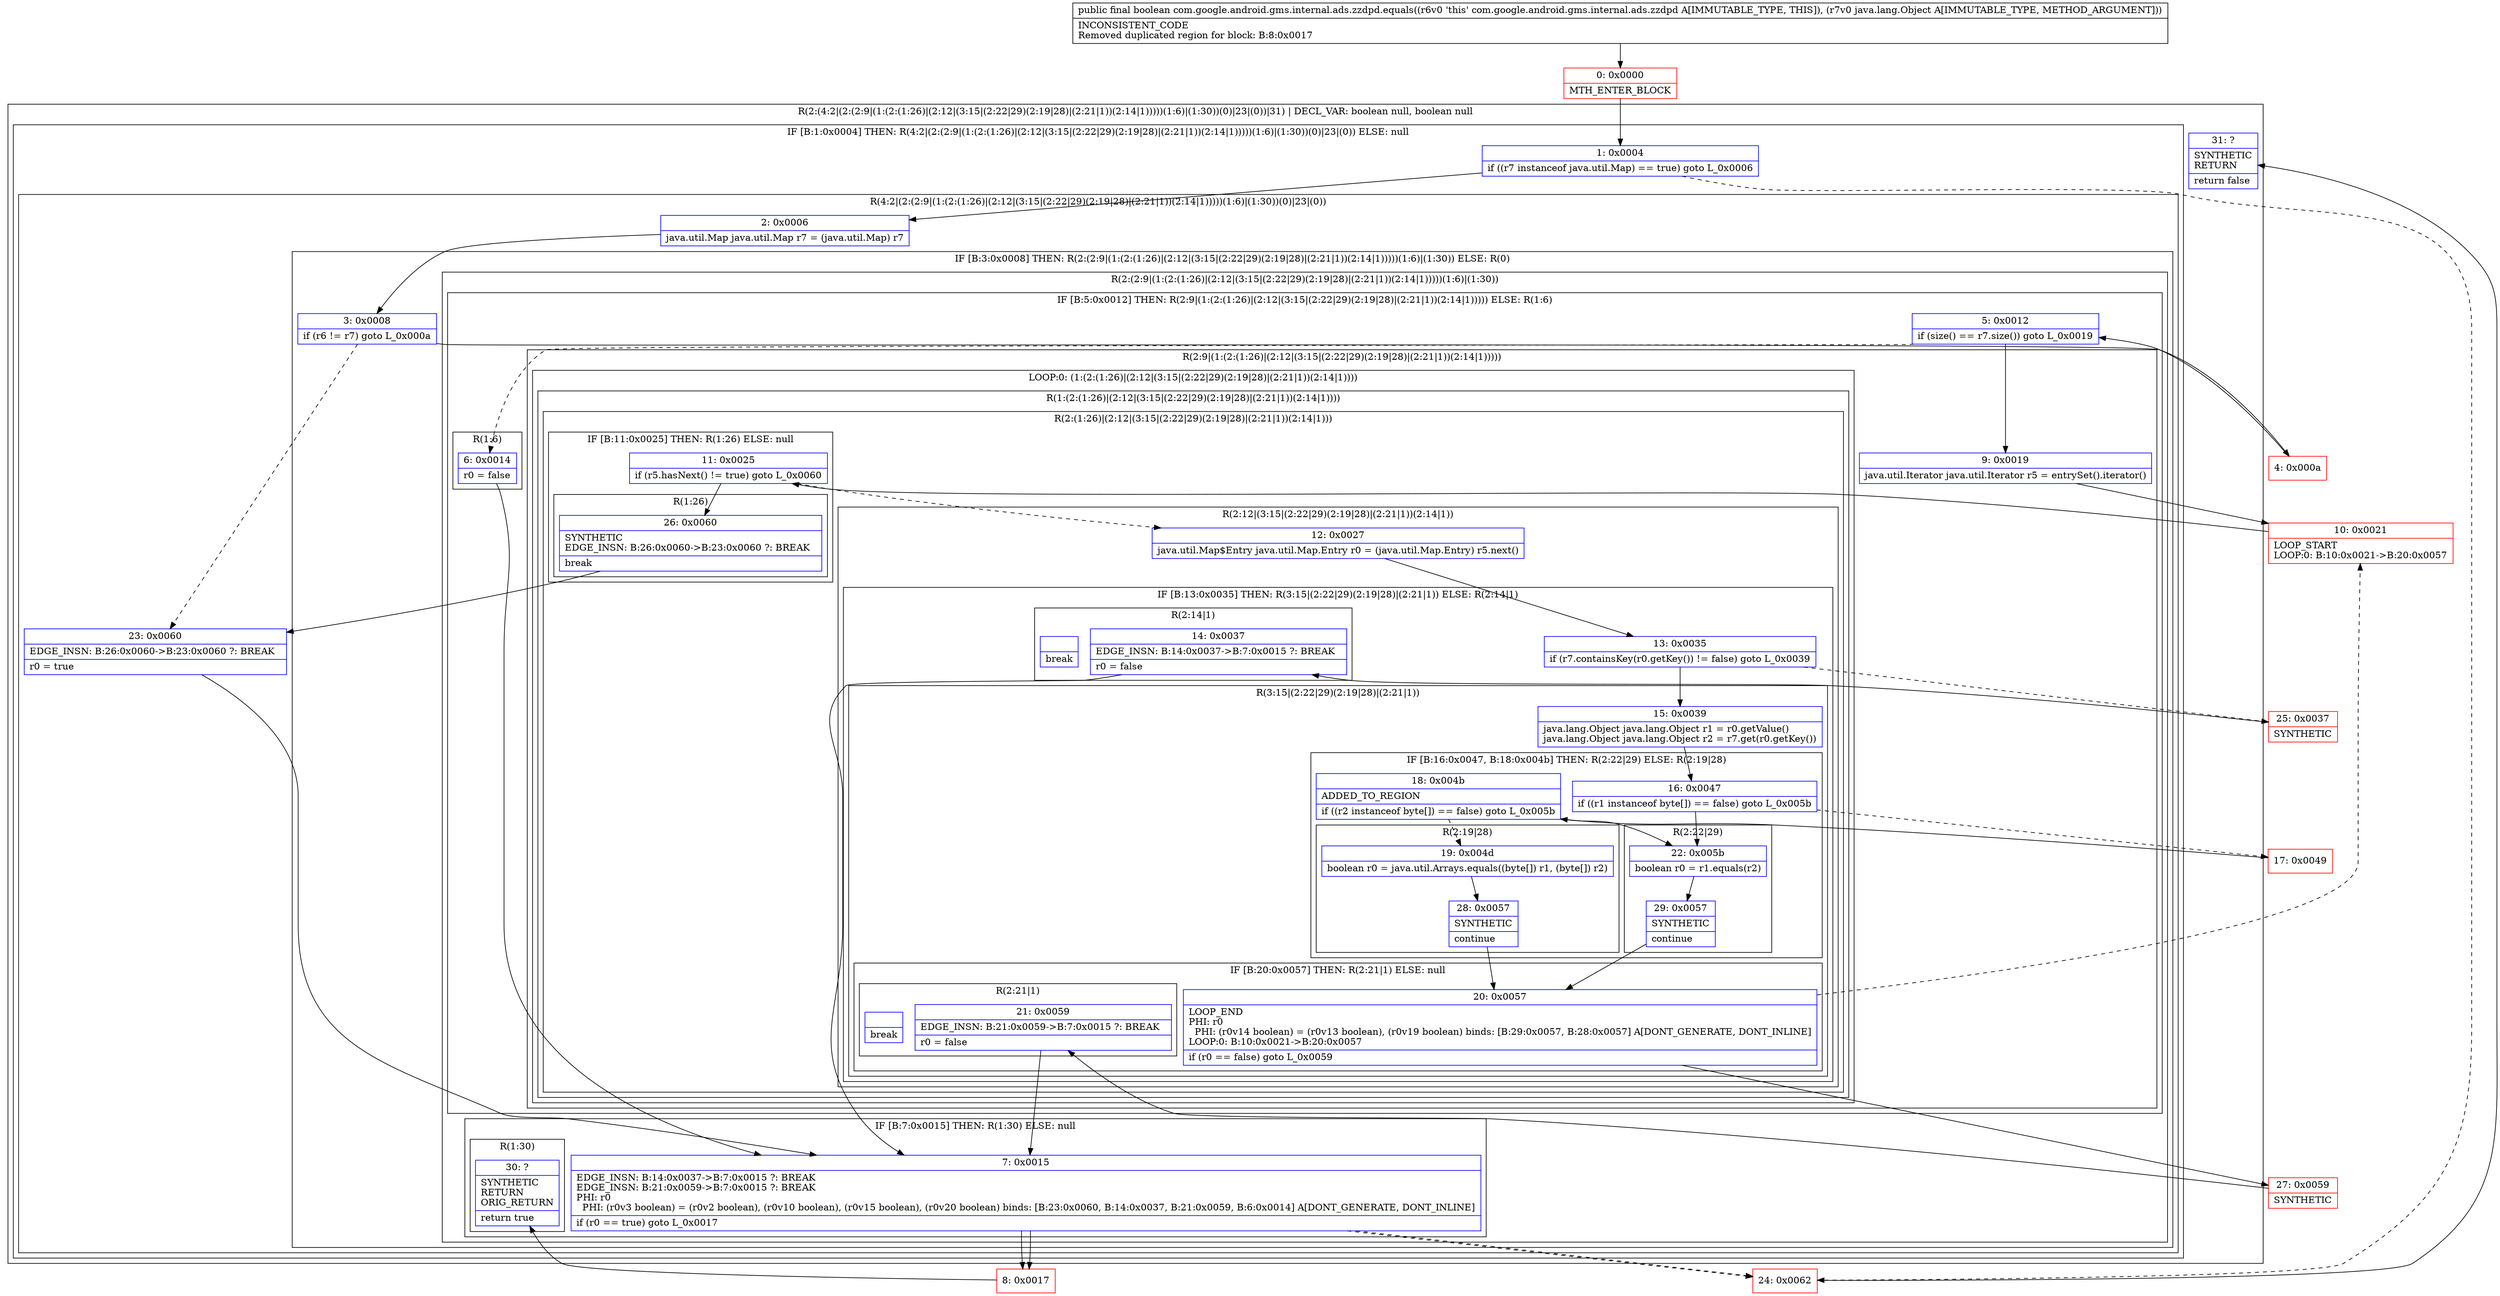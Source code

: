 digraph "CFG forcom.google.android.gms.internal.ads.zzdpd.equals(Ljava\/lang\/Object;)Z" {
subgraph cluster_Region_2039996177 {
label = "R(2:(4:2|(2:(2:9|(1:(2:(1:26)|(2:12|(3:15|(2:22|29)(2:19|28)|(2:21|1))(2:14|1)))))(1:6)|(1:30))(0)|23|(0))|31) | DECL_VAR: boolean null, boolean null\l";
node [shape=record,color=blue];
subgraph cluster_IfRegion_1745630536 {
label = "IF [B:1:0x0004] THEN: R(4:2|(2:(2:9|(1:(2:(1:26)|(2:12|(3:15|(2:22|29)(2:19|28)|(2:21|1))(2:14|1)))))(1:6)|(1:30))(0)|23|(0)) ELSE: null";
node [shape=record,color=blue];
Node_1 [shape=record,label="{1\:\ 0x0004|if ((r7 instanceof java.util.Map) == true) goto L_0x0006\l}"];
subgraph cluster_Region_1450595027 {
label = "R(4:2|(2:(2:9|(1:(2:(1:26)|(2:12|(3:15|(2:22|29)(2:19|28)|(2:21|1))(2:14|1)))))(1:6)|(1:30))(0)|23|(0))";
node [shape=record,color=blue];
Node_2 [shape=record,label="{2\:\ 0x0006|java.util.Map java.util.Map r7 = (java.util.Map) r7\l}"];
subgraph cluster_IfRegion_500561093 {
label = "IF [B:3:0x0008] THEN: R(2:(2:9|(1:(2:(1:26)|(2:12|(3:15|(2:22|29)(2:19|28)|(2:21|1))(2:14|1)))))(1:6)|(1:30)) ELSE: R(0)";
node [shape=record,color=blue];
Node_3 [shape=record,label="{3\:\ 0x0008|if (r6 != r7) goto L_0x000a\l}"];
subgraph cluster_Region_1164540566 {
label = "R(2:(2:9|(1:(2:(1:26)|(2:12|(3:15|(2:22|29)(2:19|28)|(2:21|1))(2:14|1)))))(1:6)|(1:30))";
node [shape=record,color=blue];
subgraph cluster_IfRegion_2101908706 {
label = "IF [B:5:0x0012] THEN: R(2:9|(1:(2:(1:26)|(2:12|(3:15|(2:22|29)(2:19|28)|(2:21|1))(2:14|1))))) ELSE: R(1:6)";
node [shape=record,color=blue];
Node_5 [shape=record,label="{5\:\ 0x0012|if (size() == r7.size()) goto L_0x0019\l}"];
subgraph cluster_Region_407862900 {
label = "R(2:9|(1:(2:(1:26)|(2:12|(3:15|(2:22|29)(2:19|28)|(2:21|1))(2:14|1)))))";
node [shape=record,color=blue];
Node_9 [shape=record,label="{9\:\ 0x0019|java.util.Iterator java.util.Iterator r5 = entrySet().iterator()\l}"];
subgraph cluster_LoopRegion_1322069010 {
label = "LOOP:0: (1:(2:(1:26)|(2:12|(3:15|(2:22|29)(2:19|28)|(2:21|1))(2:14|1))))";
node [shape=record,color=blue];
subgraph cluster_Region_166010253 {
label = "R(1:(2:(1:26)|(2:12|(3:15|(2:22|29)(2:19|28)|(2:21|1))(2:14|1))))";
node [shape=record,color=blue];
subgraph cluster_Region_4902796 {
label = "R(2:(1:26)|(2:12|(3:15|(2:22|29)(2:19|28)|(2:21|1))(2:14|1)))";
node [shape=record,color=blue];
subgraph cluster_IfRegion_789687869 {
label = "IF [B:11:0x0025] THEN: R(1:26) ELSE: null";
node [shape=record,color=blue];
Node_11 [shape=record,label="{11\:\ 0x0025|if (r5.hasNext() != true) goto L_0x0060\l}"];
subgraph cluster_Region_251246809 {
label = "R(1:26)";
node [shape=record,color=blue];
Node_26 [shape=record,label="{26\:\ 0x0060|SYNTHETIC\lEDGE_INSN: B:26:0x0060\-\>B:23:0x0060 ?: BREAK  \l|break\l}"];
}
}
subgraph cluster_Region_304934417 {
label = "R(2:12|(3:15|(2:22|29)(2:19|28)|(2:21|1))(2:14|1))";
node [shape=record,color=blue];
Node_12 [shape=record,label="{12\:\ 0x0027|java.util.Map$Entry java.util.Map.Entry r0 = (java.util.Map.Entry) r5.next()\l}"];
subgraph cluster_IfRegion_855630826 {
label = "IF [B:13:0x0035] THEN: R(3:15|(2:22|29)(2:19|28)|(2:21|1)) ELSE: R(2:14|1)";
node [shape=record,color=blue];
Node_13 [shape=record,label="{13\:\ 0x0035|if (r7.containsKey(r0.getKey()) != false) goto L_0x0039\l}"];
subgraph cluster_Region_1459343276 {
label = "R(3:15|(2:22|29)(2:19|28)|(2:21|1))";
node [shape=record,color=blue];
Node_15 [shape=record,label="{15\:\ 0x0039|java.lang.Object java.lang.Object r1 = r0.getValue()\ljava.lang.Object java.lang.Object r2 = r7.get(r0.getKey())\l}"];
subgraph cluster_IfRegion_140262150 {
label = "IF [B:16:0x0047, B:18:0x004b] THEN: R(2:22|29) ELSE: R(2:19|28)";
node [shape=record,color=blue];
Node_16 [shape=record,label="{16\:\ 0x0047|if ((r1 instanceof byte[]) == false) goto L_0x005b\l}"];
Node_18 [shape=record,label="{18\:\ 0x004b|ADDED_TO_REGION\l|if ((r2 instanceof byte[]) == false) goto L_0x005b\l}"];
subgraph cluster_Region_1795377319 {
label = "R(2:22|29)";
node [shape=record,color=blue];
Node_22 [shape=record,label="{22\:\ 0x005b|boolean r0 = r1.equals(r2)\l}"];
Node_29 [shape=record,label="{29\:\ 0x0057|SYNTHETIC\l|continue\l}"];
}
subgraph cluster_Region_1237410748 {
label = "R(2:19|28)";
node [shape=record,color=blue];
Node_19 [shape=record,label="{19\:\ 0x004d|boolean r0 = java.util.Arrays.equals((byte[]) r1, (byte[]) r2)\l}"];
Node_28 [shape=record,label="{28\:\ 0x0057|SYNTHETIC\l|continue\l}"];
}
}
subgraph cluster_IfRegion_695445672 {
label = "IF [B:20:0x0057] THEN: R(2:21|1) ELSE: null";
node [shape=record,color=blue];
Node_20 [shape=record,label="{20\:\ 0x0057|LOOP_END\lPHI: r0 \l  PHI: (r0v14 boolean) = (r0v13 boolean), (r0v19 boolean) binds: [B:29:0x0057, B:28:0x0057] A[DONT_GENERATE, DONT_INLINE]\lLOOP:0: B:10:0x0021\-\>B:20:0x0057\l|if (r0 == false) goto L_0x0059\l}"];
subgraph cluster_Region_1575755147 {
label = "R(2:21|1)";
node [shape=record,color=blue];
Node_21 [shape=record,label="{21\:\ 0x0059|EDGE_INSN: B:21:0x0059\-\>B:7:0x0015 ?: BREAK  \l|r0 = false\l}"];
Node_InsnContainer_140235134 [shape=record,label="{|break\l}"];
}
}
}
subgraph cluster_Region_1681554026 {
label = "R(2:14|1)";
node [shape=record,color=blue];
Node_14 [shape=record,label="{14\:\ 0x0037|EDGE_INSN: B:14:0x0037\-\>B:7:0x0015 ?: BREAK  \l|r0 = false\l}"];
Node_InsnContainer_1580943702 [shape=record,label="{|break\l}"];
}
}
}
}
}
}
}
subgraph cluster_Region_281101679 {
label = "R(1:6)";
node [shape=record,color=blue];
Node_6 [shape=record,label="{6\:\ 0x0014|r0 = false\l}"];
}
}
subgraph cluster_IfRegion_499584312 {
label = "IF [B:7:0x0015] THEN: R(1:30) ELSE: null";
node [shape=record,color=blue];
Node_7 [shape=record,label="{7\:\ 0x0015|EDGE_INSN: B:14:0x0037\-\>B:7:0x0015 ?: BREAK  \lEDGE_INSN: B:21:0x0059\-\>B:7:0x0015 ?: BREAK  \lPHI: r0 \l  PHI: (r0v3 boolean) = (r0v2 boolean), (r0v10 boolean), (r0v15 boolean), (r0v20 boolean) binds: [B:23:0x0060, B:14:0x0037, B:21:0x0059, B:6:0x0014] A[DONT_GENERATE, DONT_INLINE]\l|if (r0 == true) goto L_0x0017\l}"];
subgraph cluster_Region_692437184 {
label = "R(1:30)";
node [shape=record,color=blue];
Node_30 [shape=record,label="{30\:\ ?|SYNTHETIC\lRETURN\lORIG_RETURN\l|return true\l}"];
}
}
}
subgraph cluster_Region_2135110839 {
label = "R(0)";
node [shape=record,color=blue];
}
}
Node_23 [shape=record,label="{23\:\ 0x0060|EDGE_INSN: B:26:0x0060\-\>B:23:0x0060 ?: BREAK  \l|r0 = true\l}"];
subgraph cluster_IfRegion_2075567088 {
label = "IF [B:7:0x0015] THEN: R(0) ELSE: null";
node [shape=record,color=blue];
Node_7 [shape=record,label="{7\:\ 0x0015|EDGE_INSN: B:14:0x0037\-\>B:7:0x0015 ?: BREAK  \lEDGE_INSN: B:21:0x0059\-\>B:7:0x0015 ?: BREAK  \lPHI: r0 \l  PHI: (r0v3 boolean) = (r0v2 boolean), (r0v10 boolean), (r0v15 boolean), (r0v20 boolean) binds: [B:23:0x0060, B:14:0x0037, B:21:0x0059, B:6:0x0014] A[DONT_GENERATE, DONT_INLINE]\l|if (r0 == true) goto L_0x0017\l}"];
subgraph cluster_Region_1589497715 {
label = "R(0)";
node [shape=record,color=blue];
}
}
}
}
Node_31 [shape=record,label="{31\:\ ?|SYNTHETIC\lRETURN\l|return false\l}"];
}
Node_0 [shape=record,color=red,label="{0\:\ 0x0000|MTH_ENTER_BLOCK\l}"];
Node_4 [shape=record,color=red,label="{4\:\ 0x000a}"];
Node_8 [shape=record,color=red,label="{8\:\ 0x0017}"];
Node_10 [shape=record,color=red,label="{10\:\ 0x0021|LOOP_START\lLOOP:0: B:10:0x0021\-\>B:20:0x0057\l}"];
Node_17 [shape=record,color=red,label="{17\:\ 0x0049}"];
Node_24 [shape=record,color=red,label="{24\:\ 0x0062}"];
Node_25 [shape=record,color=red,label="{25\:\ 0x0037|SYNTHETIC\l}"];
Node_27 [shape=record,color=red,label="{27\:\ 0x0059|SYNTHETIC\l}"];
MethodNode[shape=record,label="{public final boolean com.google.android.gms.internal.ads.zzdpd.equals((r6v0 'this' com.google.android.gms.internal.ads.zzdpd A[IMMUTABLE_TYPE, THIS]), (r7v0 java.lang.Object A[IMMUTABLE_TYPE, METHOD_ARGUMENT]))  | INCONSISTENT_CODE\lRemoved duplicated region for block: B:8:0x0017 \l}"];
MethodNode -> Node_0;
Node_1 -> Node_2;
Node_1 -> Node_24[style=dashed];
Node_2 -> Node_3;
Node_3 -> Node_4;
Node_3 -> Node_23[style=dashed];
Node_5 -> Node_6[style=dashed];
Node_5 -> Node_9;
Node_9 -> Node_10;
Node_11 -> Node_12[style=dashed];
Node_11 -> Node_26;
Node_26 -> Node_23;
Node_12 -> Node_13;
Node_13 -> Node_15;
Node_13 -> Node_25[style=dashed];
Node_15 -> Node_16;
Node_16 -> Node_17[style=dashed];
Node_16 -> Node_22;
Node_18 -> Node_19[style=dashed];
Node_18 -> Node_22;
Node_22 -> Node_29;
Node_29 -> Node_20;
Node_19 -> Node_28;
Node_28 -> Node_20;
Node_20 -> Node_10[style=dashed];
Node_20 -> Node_27;
Node_21 -> Node_7;
Node_14 -> Node_7;
Node_6 -> Node_7;
Node_7 -> Node_8;
Node_7 -> Node_24[style=dashed];
Node_23 -> Node_7;
Node_7 -> Node_8;
Node_7 -> Node_24[style=dashed];
Node_0 -> Node_1;
Node_4 -> Node_5;
Node_8 -> Node_30;
Node_10 -> Node_11;
Node_17 -> Node_18;
Node_24 -> Node_31;
Node_25 -> Node_14;
Node_27 -> Node_21;
}

